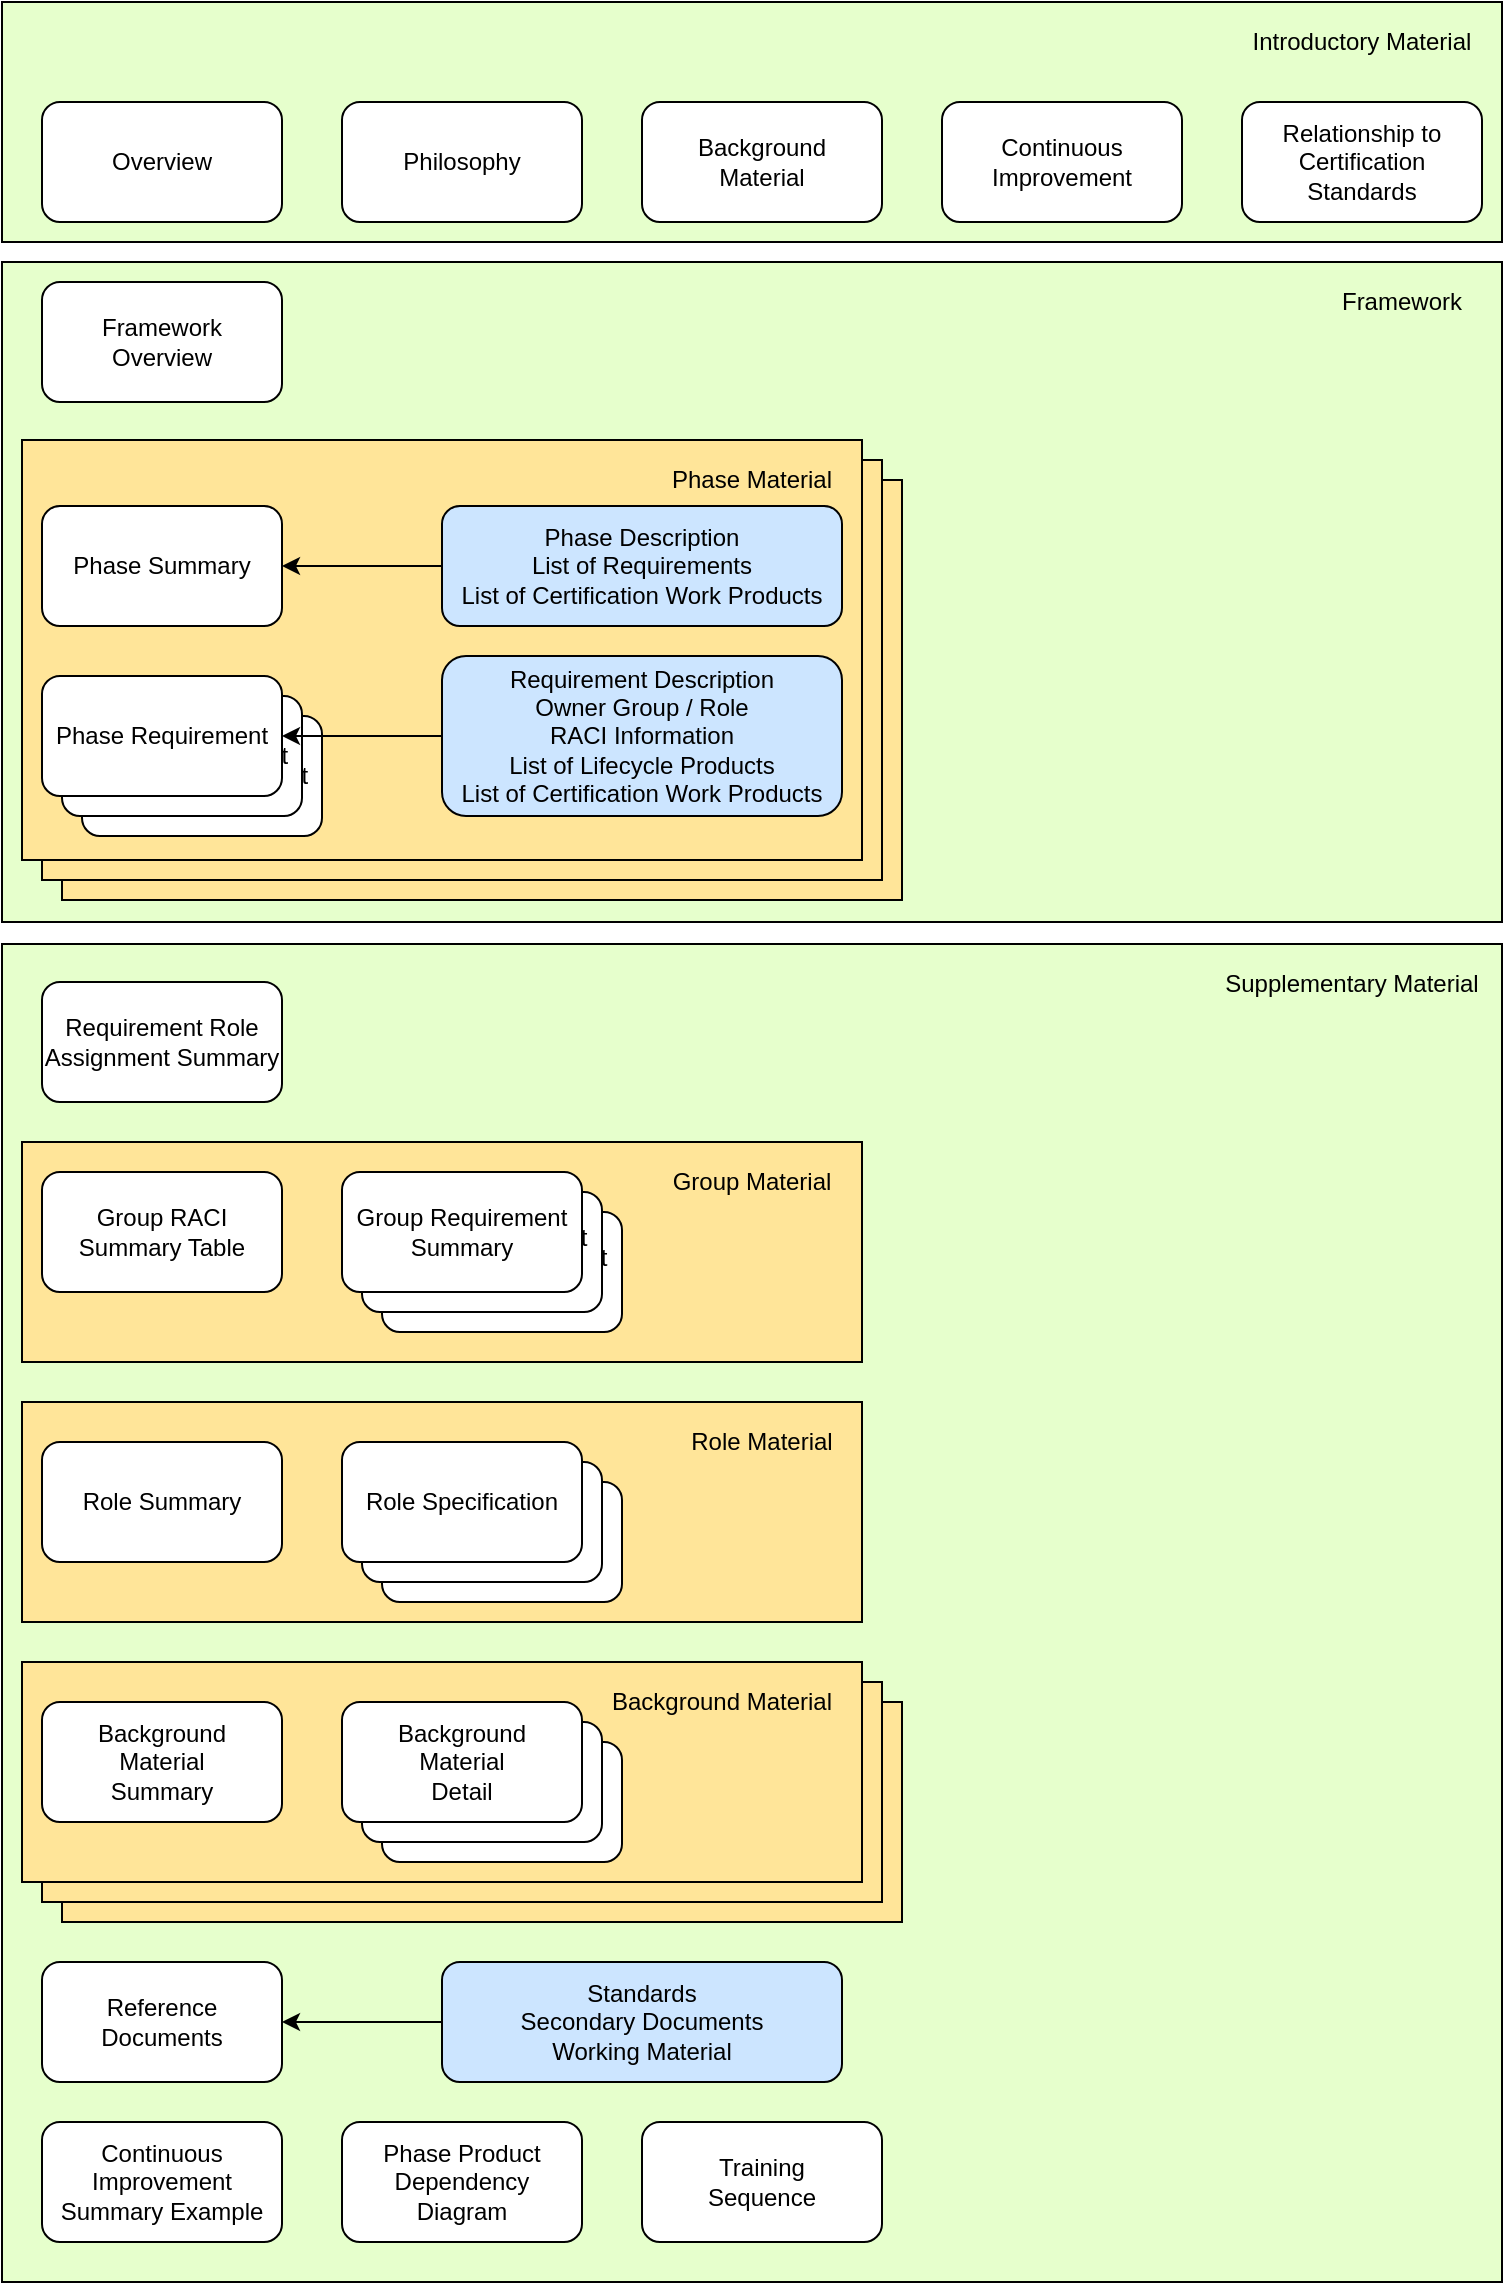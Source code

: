 <mxfile version="13.9.9" type="device"><diagram id="Ha9R6S7YrDFO3z9DxIhr" name="Page-1"><mxGraphModel dx="1106" dy="997" grid="1" gridSize="10" guides="1" tooltips="1" connect="1" arrows="1" fold="1" page="1" pageScale="1" pageWidth="1100" pageHeight="850" math="0" shadow="0"><root><mxCell id="0"/><mxCell id="1" parent="0"/><mxCell id="VJ7sxPjcuLTCStXmUbP_-28" value="" style="rounded=0;whiteSpace=wrap;html=1;fillColor=#E6FFCC;" parent="1" vertex="1"><mxGeometry x="40" y="491" width="750" height="669" as="geometry"/></mxCell><mxCell id="VJ7sxPjcuLTCStXmUbP_-65" value="" style="rounded=0;whiteSpace=wrap;html=1;fillColor=#FFE599;" parent="1" vertex="1"><mxGeometry x="70" y="870" width="420" height="110" as="geometry"/></mxCell><mxCell id="VJ7sxPjcuLTCStXmUbP_-64" value="" style="rounded=0;whiteSpace=wrap;html=1;fillColor=#FFE599;" parent="1" vertex="1"><mxGeometry x="60" y="860" width="420" height="110" as="geometry"/></mxCell><mxCell id="VJ7sxPjcuLTCStXmUbP_-56" value="" style="rounded=0;whiteSpace=wrap;html=1;fillColor=#FFE599;" parent="1" vertex="1"><mxGeometry x="50" y="720" width="420" height="110" as="geometry"/></mxCell><mxCell id="VJ7sxPjcuLTCStXmUbP_-57" value="Role Material" style="text;html=1;strokeColor=none;fillColor=none;align=center;verticalAlign=middle;whiteSpace=wrap;rounded=0;" parent="1" vertex="1"><mxGeometry x="380" y="730" width="80" height="20" as="geometry"/></mxCell><mxCell id="VJ7sxPjcuLTCStXmUbP_-54" value="" style="rounded=0;whiteSpace=wrap;html=1;fillColor=#FFE599;" parent="1" vertex="1"><mxGeometry x="50" y="590" width="420" height="110" as="geometry"/></mxCell><mxCell id="VJ7sxPjcuLTCStXmUbP_-55" value="Group Material" style="text;html=1;strokeColor=none;fillColor=none;align=center;verticalAlign=middle;whiteSpace=wrap;rounded=0;" parent="1" vertex="1"><mxGeometry x="370" y="600" width="90" height="20" as="geometry"/></mxCell><mxCell id="VJ7sxPjcuLTCStXmUbP_-53" value="Role Specification" style="rounded=1;whiteSpace=wrap;html=1;" parent="1" vertex="1"><mxGeometry x="230" y="760" width="120" height="60" as="geometry"/></mxCell><mxCell id="VJ7sxPjcuLTCStXmUbP_-52" value="Role Specification" style="rounded=1;whiteSpace=wrap;html=1;" parent="1" vertex="1"><mxGeometry x="220" y="750" width="120" height="60" as="geometry"/></mxCell><mxCell id="VJ7sxPjcuLTCStXmUbP_-50" value="Group Requirement Summary" style="rounded=1;whiteSpace=wrap;html=1;" parent="1" vertex="1"><mxGeometry x="230" y="625" width="120" height="60" as="geometry"/></mxCell><mxCell id="VJ7sxPjcuLTCStXmUbP_-49" value="Group Requirement Summary" style="rounded=1;whiteSpace=wrap;html=1;" parent="1" vertex="1"><mxGeometry x="220" y="615" width="120" height="60" as="geometry"/></mxCell><mxCell id="VJ7sxPjcuLTCStXmUbP_-24" value="" style="rounded=0;whiteSpace=wrap;html=1;fillColor=#E6FFCC;" parent="1" vertex="1"><mxGeometry x="40" y="150" width="750" height="330" as="geometry"/></mxCell><mxCell id="VJ7sxPjcuLTCStXmUbP_-47" value="" style="rounded=0;whiteSpace=wrap;html=1;fillColor=#FFE599;" parent="1" vertex="1"><mxGeometry x="70" y="259" width="420" height="210" as="geometry"/></mxCell><mxCell id="VJ7sxPjcuLTCStXmUbP_-45" value="" style="rounded=0;whiteSpace=wrap;html=1;fillColor=#FFE599;" parent="1" vertex="1"><mxGeometry x="60" y="249" width="420" height="210" as="geometry"/></mxCell><mxCell id="VJ7sxPjcuLTCStXmUbP_-43" value="" style="rounded=0;whiteSpace=wrap;html=1;fillColor=#FFE599;" parent="1" vertex="1"><mxGeometry x="50" y="239" width="420" height="210" as="geometry"/></mxCell><mxCell id="VJ7sxPjcuLTCStXmUbP_-27" value="" style="rounded=0;whiteSpace=wrap;html=1;fillColor=#E6FFCC;" parent="1" vertex="1"><mxGeometry x="40" y="20" width="750" height="120" as="geometry"/></mxCell><mxCell id="VJ7sxPjcuLTCStXmUbP_-26" value="Introductory Material" style="text;html=1;strokeColor=none;fillColor=none;align=center;verticalAlign=middle;whiteSpace=wrap;rounded=0;" parent="1" vertex="1"><mxGeometry x="660" y="30" width="120" height="20" as="geometry"/></mxCell><mxCell id="VJ7sxPjcuLTCStXmUbP_-1" value="Overview" style="rounded=1;whiteSpace=wrap;html=1;" parent="1" vertex="1"><mxGeometry x="60" y="70" width="120" height="60" as="geometry"/></mxCell><mxCell id="VJ7sxPjcuLTCStXmUbP_-2" style="edgeStyle=orthogonalEdgeStyle;rounded=0;orthogonalLoop=1;jettySize=auto;html=1;exitX=0.5;exitY=1;exitDx=0;exitDy=0;" parent="1" source="VJ7sxPjcuLTCStXmUbP_-1" target="VJ7sxPjcuLTCStXmUbP_-1" edge="1"><mxGeometry relative="1" as="geometry"/></mxCell><mxCell id="VJ7sxPjcuLTCStXmUbP_-5" value="Philosophy" style="rounded=1;whiteSpace=wrap;html=1;" parent="1" vertex="1"><mxGeometry x="210" y="70" width="120" height="60" as="geometry"/></mxCell><mxCell id="VJ7sxPjcuLTCStXmUbP_-6" value="Continuous Improvement" style="rounded=1;whiteSpace=wrap;html=1;" parent="1" vertex="1"><mxGeometry x="510" y="70" width="120" height="60" as="geometry"/></mxCell><mxCell id="VJ7sxPjcuLTCStXmUbP_-7" value="Background&lt;br&gt;Material" style="rounded=1;whiteSpace=wrap;html=1;" parent="1" vertex="1"><mxGeometry x="360" y="70" width="120" height="60" as="geometry"/></mxCell><mxCell id="VJ7sxPjcuLTCStXmUbP_-8" value="Relationship to Certification Standards" style="rounded=1;whiteSpace=wrap;html=1;" parent="1" vertex="1"><mxGeometry x="660" y="70" width="120" height="60" as="geometry"/></mxCell><mxCell id="VJ7sxPjcuLTCStXmUbP_-10" value="Phase Summary" style="rounded=1;whiteSpace=wrap;html=1;" parent="1" vertex="1"><mxGeometry x="60" y="272" width="120" height="60" as="geometry"/></mxCell><mxCell id="VJ7sxPjcuLTCStXmUbP_-21" style="edgeStyle=orthogonalEdgeStyle;rounded=0;orthogonalLoop=1;jettySize=auto;html=1;exitX=0;exitY=0.5;exitDx=0;exitDy=0;" parent="1" source="VJ7sxPjcuLTCStXmUbP_-18" target="VJ7sxPjcuLTCStXmUbP_-10" edge="1"><mxGeometry relative="1" as="geometry"/></mxCell><mxCell id="VJ7sxPjcuLTCStXmUbP_-18" value="Phase Description&lt;br&gt;List of Requirements&lt;br&gt;List of Certification Work Products" style="rounded=1;whiteSpace=wrap;html=1;fillColor=#CCE5FF;" parent="1" vertex="1"><mxGeometry x="260" y="272" width="200" height="60" as="geometry"/></mxCell><mxCell id="VJ7sxPjcuLTCStXmUbP_-19" value="Requirement Description&lt;br&gt;Owner Group / Role&lt;br&gt;RACI Information&lt;br&gt;List of Lifecycle Products&lt;br&gt;List of Certification Work Products" style="rounded=1;whiteSpace=wrap;html=1;fillColor=#CCE5FF;" parent="1" vertex="1"><mxGeometry x="260" y="347" width="200" height="80" as="geometry"/></mxCell><mxCell id="VJ7sxPjcuLTCStXmUbP_-20" style="edgeStyle=orthogonalEdgeStyle;rounded=0;orthogonalLoop=1;jettySize=auto;html=1;exitX=0.5;exitY=1;exitDx=0;exitDy=0;" parent="1" source="VJ7sxPjcuLTCStXmUbP_-19" target="VJ7sxPjcuLTCStXmUbP_-19" edge="1"><mxGeometry relative="1" as="geometry"/></mxCell><mxCell id="VJ7sxPjcuLTCStXmUbP_-23" value="Framework&lt;br&gt;Overview" style="rounded=1;whiteSpace=wrap;html=1;" parent="1" vertex="1"><mxGeometry x="60" y="160" width="120" height="60" as="geometry"/></mxCell><mxCell id="VJ7sxPjcuLTCStXmUbP_-25" value="Framework" style="text;html=1;strokeColor=none;fillColor=none;align=center;verticalAlign=middle;whiteSpace=wrap;rounded=0;" parent="1" vertex="1"><mxGeometry x="700" y="160" width="80" height="20" as="geometry"/></mxCell><mxCell id="VJ7sxPjcuLTCStXmUbP_-33" style="edgeStyle=orthogonalEdgeStyle;rounded=0;orthogonalLoop=1;jettySize=auto;html=1;exitX=0.5;exitY=1;exitDx=0;exitDy=0;" parent="1" edge="1"><mxGeometry relative="1" as="geometry"><mxPoint x="120" y="480" as="sourcePoint"/><mxPoint x="120" y="480" as="targetPoint"/></mxGeometry></mxCell><mxCell id="VJ7sxPjcuLTCStXmUbP_-34" value="Group RACI Summary Table" style="rounded=1;whiteSpace=wrap;html=1;" parent="1" vertex="1"><mxGeometry x="60" y="605" width="120" height="60" as="geometry"/></mxCell><mxCell id="VJ7sxPjcuLTCStXmUbP_-35" value="Role Summary" style="rounded=1;whiteSpace=wrap;html=1;" parent="1" vertex="1"><mxGeometry x="60" y="740" width="120" height="60" as="geometry"/></mxCell><mxCell id="VJ7sxPjcuLTCStXmUbP_-41" value="Requirement Role Assignment Summary" style="rounded=1;whiteSpace=wrap;html=1;" parent="1" vertex="1"><mxGeometry x="60" y="510" width="120" height="60" as="geometry"/></mxCell><mxCell id="VJ7sxPjcuLTCStXmUbP_-42" value="Supplementary Material" style="text;html=1;strokeColor=none;fillColor=none;align=center;verticalAlign=middle;whiteSpace=wrap;rounded=0;" parent="1" vertex="1"><mxGeometry x="650" y="501" width="130" height="20" as="geometry"/></mxCell><mxCell id="VJ7sxPjcuLTCStXmUbP_-44" value="Phase Material" style="text;html=1;strokeColor=none;fillColor=none;align=center;verticalAlign=middle;whiteSpace=wrap;rounded=0;" parent="1" vertex="1"><mxGeometry x="370" y="249" width="90" height="20" as="geometry"/></mxCell><mxCell id="VJ7sxPjcuLTCStXmUbP_-48" value="Group Requirement Summary" style="rounded=1;whiteSpace=wrap;html=1;" parent="1" vertex="1"><mxGeometry x="210" y="605" width="120" height="60" as="geometry"/></mxCell><mxCell id="VJ7sxPjcuLTCStXmUbP_-51" value="Role Specification" style="rounded=1;whiteSpace=wrap;html=1;" parent="1" vertex="1"><mxGeometry x="210" y="740" width="120" height="60" as="geometry"/></mxCell><mxCell id="VJ7sxPjcuLTCStXmUbP_-58" value="" style="rounded=0;whiteSpace=wrap;html=1;fillColor=#FFE599;" parent="1" vertex="1"><mxGeometry x="50" y="850" width="420" height="110" as="geometry"/></mxCell><mxCell id="VJ7sxPjcuLTCStXmUbP_-59" value="Background Material" style="text;html=1;strokeColor=none;fillColor=none;align=center;verticalAlign=middle;whiteSpace=wrap;rounded=0;" parent="1" vertex="1"><mxGeometry x="340" y="860" width="120" height="20" as="geometry"/></mxCell><mxCell id="VJ7sxPjcuLTCStXmUbP_-60" value="Role Specification" style="rounded=1;whiteSpace=wrap;html=1;" parent="1" vertex="1"><mxGeometry x="230" y="890" width="120" height="60" as="geometry"/></mxCell><mxCell id="VJ7sxPjcuLTCStXmUbP_-61" value="Role Specification" style="rounded=1;whiteSpace=wrap;html=1;" parent="1" vertex="1"><mxGeometry x="220" y="880" width="120" height="60" as="geometry"/></mxCell><mxCell id="VJ7sxPjcuLTCStXmUbP_-62" value="Background&lt;br&gt;Material&lt;br&gt;Summary" style="rounded=1;whiteSpace=wrap;html=1;" parent="1" vertex="1"><mxGeometry x="60" y="870" width="120" height="60" as="geometry"/></mxCell><mxCell id="VJ7sxPjcuLTCStXmUbP_-63" value="Background&lt;br&gt;Material&lt;br&gt;Detail" style="rounded=1;whiteSpace=wrap;html=1;" parent="1" vertex="1"><mxGeometry x="210" y="870" width="120" height="60" as="geometry"/></mxCell><mxCell id="VJ7sxPjcuLTCStXmUbP_-66" value="Reference Documents" style="rounded=1;whiteSpace=wrap;html=1;" parent="1" vertex="1"><mxGeometry x="60" y="1000" width="120" height="60" as="geometry"/></mxCell><mxCell id="VJ7sxPjcuLTCStXmUbP_-68" style="edgeStyle=orthogonalEdgeStyle;rounded=0;orthogonalLoop=1;jettySize=auto;html=1;entryX=1;entryY=0.5;entryDx=0;entryDy=0;" parent="1" source="VJ7sxPjcuLTCStXmUbP_-67" target="VJ7sxPjcuLTCStXmUbP_-66" edge="1"><mxGeometry relative="1" as="geometry"/></mxCell><mxCell id="VJ7sxPjcuLTCStXmUbP_-67" value="Standards&lt;br&gt;Secondary Documents&lt;br&gt;Working Material" style="rounded=1;whiteSpace=wrap;html=1;fillColor=#CCE5FF;" parent="1" vertex="1"><mxGeometry x="260" y="1000" width="200" height="60" as="geometry"/></mxCell><mxCell id="VJ7sxPjcuLTCStXmUbP_-69" value="Continuous Improvement Summary Example" style="rounded=1;whiteSpace=wrap;html=1;" parent="1" vertex="1"><mxGeometry x="60" y="1080" width="120" height="60" as="geometry"/></mxCell><mxCell id="VJ7sxPjcuLTCStXmUbP_-70" value="Phase Product Dependency&lt;br&gt;Diagram" style="rounded=1;whiteSpace=wrap;html=1;" parent="1" vertex="1"><mxGeometry x="210" y="1080" width="120" height="60" as="geometry"/></mxCell><mxCell id="KZMNvI9_LTbzmGo4mrth-2" value="Phase Requirement" style="rounded=1;whiteSpace=wrap;html=1;" parent="1" vertex="1"><mxGeometry x="80" y="377" width="120" height="60" as="geometry"/></mxCell><mxCell id="KZMNvI9_LTbzmGo4mrth-1" value="Phase Requirement" style="rounded=1;whiteSpace=wrap;html=1;" parent="1" vertex="1"><mxGeometry x="70" y="367" width="120" height="60" as="geometry"/></mxCell><mxCell id="VJ7sxPjcuLTCStXmUbP_-11" value="Phase Requirement" style="rounded=1;whiteSpace=wrap;html=1;" parent="1" vertex="1"><mxGeometry x="60" y="357" width="120" height="60" as="geometry"/></mxCell><mxCell id="VJ7sxPjcuLTCStXmUbP_-22" style="edgeStyle=orthogonalEdgeStyle;rounded=0;orthogonalLoop=1;jettySize=auto;html=1;entryX=1;entryY=0.5;entryDx=0;entryDy=0;" parent="1" source="VJ7sxPjcuLTCStXmUbP_-19" target="VJ7sxPjcuLTCStXmUbP_-11" edge="1"><mxGeometry relative="1" as="geometry"/></mxCell><mxCell id="--Pt4skbLY_LyPkDj2iW-1" value="Training&lt;br&gt;Sequence" style="rounded=1;whiteSpace=wrap;html=1;" parent="1" vertex="1"><mxGeometry x="360" y="1080" width="120" height="60" as="geometry"/></mxCell></root></mxGraphModel></diagram></mxfile>